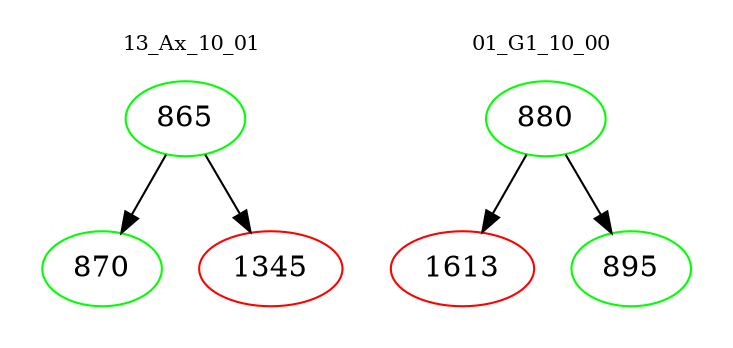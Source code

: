 digraph{
subgraph cluster_0 {
color = white
label = "13_Ax_10_01";
fontsize=10;
T0_865 [label="865", color="green"]
T0_865 -> T0_870 [color="black"]
T0_870 [label="870", color="green"]
T0_865 -> T0_1345 [color="black"]
T0_1345 [label="1345", color="red"]
}
subgraph cluster_1 {
color = white
label = "01_G1_10_00";
fontsize=10;
T1_880 [label="880", color="green"]
T1_880 -> T1_1613 [color="black"]
T1_1613 [label="1613", color="red"]
T1_880 -> T1_895 [color="black"]
T1_895 [label="895", color="green"]
}
}
